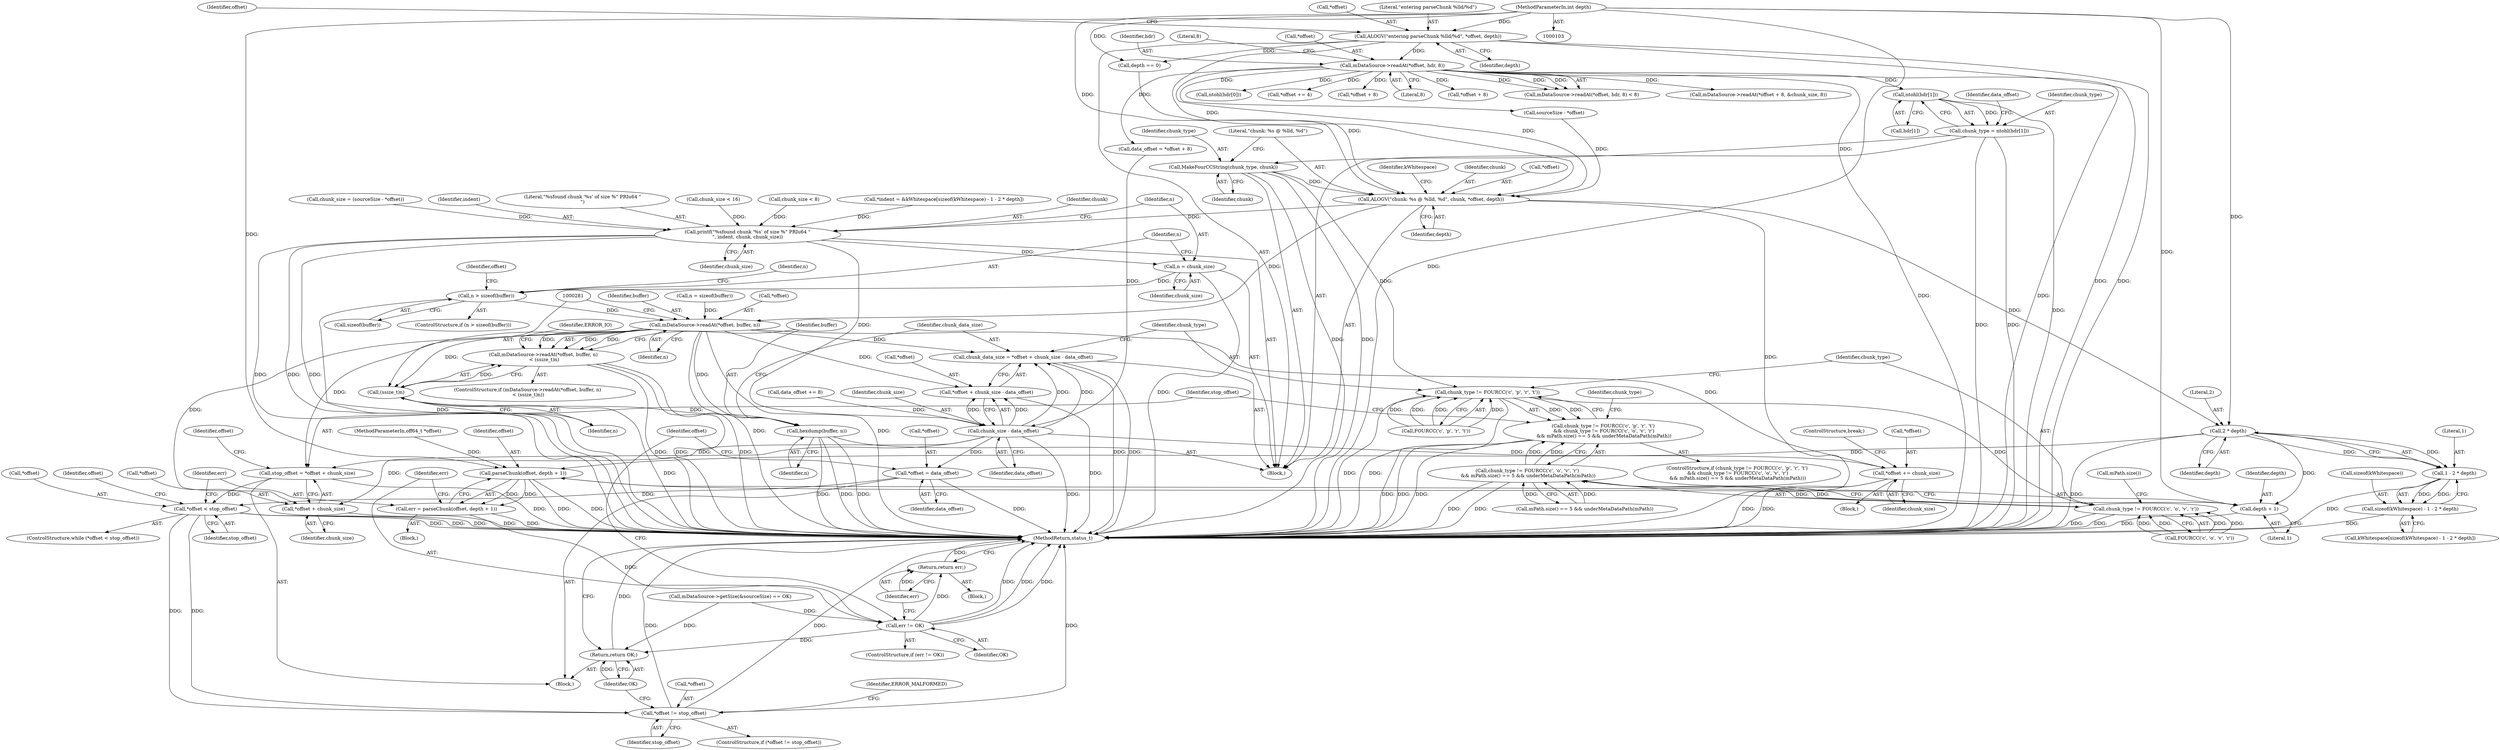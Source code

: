 digraph "0_Android_463a6f807e187828442949d1924e143cf07778c6@array" {
"1000134" [label="(Call,ntohl(hdr[1]))"];
"1000115" [label="(Call,mDataSource->readAt(*offset, hdr, 8))"];
"1000107" [label="(Call,ALOGV(\"entering parseChunk %lld/%d\", *offset, depth))"];
"1000105" [label="(MethodParameterIn,int depth)"];
"1000132" [label="(Call,chunk_type = ntohl(hdr[1]))"];
"1000226" [label="(Call,MakeFourCCString(chunk_type, chunk))"];
"1000229" [label="(Call,ALOGV(\"chunk: %s @ %lld, %d\", chunk, *offset, depth))"];
"1000250" [label="(Call,2 * depth)"];
"1000248" [label="(Call,1 - 2 * depth)"];
"1000245" [label="(Call,sizeof(kWhitespace) - 1 - 2 * depth)"];
"1000343" [label="(Call,parseChunk(offset, depth + 1))"];
"1000341" [label="(Call,err = parseChunk(offset, depth + 1))"];
"1000349" [label="(Call,err != OK)"];
"1000353" [label="(Return,return err;)"];
"1000363" [label="(Return,return OK;)"];
"1000345" [label="(Call,depth + 1)"];
"1000253" [label="(Call,printf(\"%sfound chunk '%s' of size %\" PRIu64 \"\n\", indent, chunk, chunk_size))"];
"1000260" [label="(Call,n = chunk_size)"];
"1000264" [label="(Call,n > sizeof(buffer))"];
"1000275" [label="(Call,mDataSource->readAt(*offset, buffer, n))"];
"1000274" [label="(Call,mDataSource->readAt(*offset, buffer, n)\n < (ssize_t)n)"];
"1000280" [label="(Call,(ssize_t)n)"];
"1000286" [label="(Call,hexdump(buffer, n))"];
"1000291" [label="(Call,chunk_data_size = *offset + chunk_size - data_offset)"];
"1000293" [label="(Call,*offset + chunk_size - data_offset)"];
"1000324" [label="(Call,stop_offset = *offset + chunk_size)"];
"1000335" [label="(Call,*offset < stop_offset)"];
"1000356" [label="(Call,*offset != stop_offset)"];
"1000326" [label="(Call,*offset + chunk_size)"];
"1002911" [label="(Call,*offset += chunk_size)"];
"1000296" [label="(Call,chunk_size - data_offset)"];
"1000330" [label="(Call,*offset = data_offset)"];
"1000301" [label="(Call,chunk_type != FOURCC('c', 'p', 'r', 't'))"];
"1000300" [label="(Call,chunk_type != FOURCC('c', 'p', 'r', 't')\n && chunk_type != FOURCC('c', 'o', 'v', 'r')\n && mPath.size() == 5 && underMetaDataPath(mPath))"];
"1000309" [label="(Call,chunk_type != FOURCC('c', 'o', 'v', 'r'))"];
"1000308" [label="(Call,chunk_type != FOURCC('c', 'o', 'v', 'r')\n && mPath.size() == 5 && underMetaDataPath(mPath))"];
"1000135" [label="(Call,hdr[1])"];
"1000219" [label="(Call,chunk_size < 8)"];
"1000263" [label="(ControlStructure,if (n > sizeof(buffer)))"];
"1000274" [label="(Call,mDataSource->readAt(*offset, buffer, n)\n < (ssize_t)n)"];
"1000249" [label="(Literal,1)"];
"1000116" [label="(Call,*offset)"];
"1000245" [label="(Call,sizeof(kWhitespace) - 1 - 2 * depth)"];
"1000191" [label="(Call,mDataSource->getSize(&sourceSize) == OK)"];
"1000357" [label="(Call,*offset)"];
"1000257" [label="(Identifier,chunk_size)"];
"1000250" [label="(Call,2 * depth)"];
"1000303" [label="(Call,FOURCC('c', 'p', 'r', 't'))"];
"1000280" [label="(Call,(ssize_t)n)"];
"1000199" [label="(Call,sourceSize - *offset)"];
"1000232" [label="(Call,*offset)"];
"1000266" [label="(Call,sizeof(buffer))"];
"1000297" [label="(Identifier,chunk_size)"];
"1000107" [label="(Call,ALOGV(\"entering parseChunk %lld/%d\", *offset, depth))"];
"1000229" [label="(Call,ALOGV(\"chunk: %s @ %lld, %d\", chunk, *offset, depth))"];
"1000291" [label="(Call,chunk_data_size = *offset + chunk_size - data_offset)"];
"1000292" [label="(Identifier,chunk_data_size)"];
"1000275" [label="(Call,mDataSource->readAt(*offset, buffer, n))"];
"1000254" [label="(Literal,\"%sfound chunk '%s' of size %\" PRIu64 \"\n\")"];
"1000345" [label="(Call,depth + 1)"];
"1000134" [label="(Call,ntohl(hdr[1]))"];
"1000282" [label="(Identifier,n)"];
"1000230" [label="(Literal,\"chunk: %s @ %lld, %d\")"];
"1000270" [label="(Identifier,n)"];
"1000366" [label="(Identifier,chunk_type)"];
"1000278" [label="(Identifier,buffer)"];
"1000172" [label="(Call,chunk_size < 16)"];
"1000344" [label="(Identifier,offset)"];
"1000349" [label="(Call,err != OK)"];
"1000327" [label="(Call,*offset)"];
"1002914" [label="(Identifier,chunk_size)"];
"1000356" [label="(Call,*offset != stop_offset)"];
"1002918" [label="(MethodReturn,status_t)"];
"1000228" [label="(Identifier,chunk)"];
"1000118" [label="(Identifier,hdr)"];
"1000293" [label="(Call,*offset + chunk_size - data_offset)"];
"1000185" [label="(Call,depth == 0)"];
"1000300" [label="(Call,chunk_type != FOURCC('c', 'p', 'r', 't')\n && chunk_type != FOURCC('c', 'o', 'v', 'r')\n && mPath.size() == 5 && underMetaDataPath(mPath))"];
"1000104" [label="(MethodParameterIn,off64_t *offset)"];
"1000288" [label="(Identifier,n)"];
"1000261" [label="(Identifier,n)"];
"1000243" [label="(Call,kWhitespace[sizeof(kWhitespace) - 1 - 2 * depth])"];
"1000127" [label="(Call,ntohl(hdr[0]))"];
"1000132" [label="(Call,chunk_type = ntohl(hdr[1]))"];
"1000294" [label="(Call,*offset)"];
"1000277" [label="(Identifier,offset)"];
"1000286" [label="(Call,hexdump(buffer, n))"];
"1000211" [label="(Call,*offset += 4)"];
"1000339" [label="(Block,)"];
"1002915" [label="(ControlStructure,break;)"];
"1000140" [label="(Identifier,data_offset)"];
"1000309" [label="(Call,chunk_type != FOURCC('c', 'o', 'v', 'r'))"];
"1000299" [label="(ControlStructure,if (chunk_type != FOURCC('c', 'p', 'r', 't')\n && chunk_type != FOURCC('c', 'o', 'v', 'r')\n && mPath.size() == 5 && underMetaDataPath(mPath)))"];
"1000364" [label="(Identifier,OK)"];
"1000329" [label="(Identifier,chunk_size)"];
"1000318" [label="(Call,mPath.size())"];
"1000363" [label="(Return,return OK;)"];
"1000350" [label="(Identifier,err)"];
"1000260" [label="(Call,n = chunk_size)"];
"1000359" [label="(Identifier,stop_offset)"];
"1000141" [label="(Call,*offset + 8)"];
"1000346" [label="(Identifier,depth)"];
"1000343" [label="(Call,parseChunk(offset, depth + 1))"];
"1000287" [label="(Identifier,buffer)"];
"1000139" [label="(Call,data_offset = *offset + 8)"];
"1000332" [label="(Identifier,offset)"];
"1000237" [label="(Identifier,kWhitespace)"];
"1000298" [label="(Identifier,data_offset)"];
"1000333" [label="(Identifier,data_offset)"];
"1000342" [label="(Identifier,err)"];
"1000231" [label="(Identifier,chunk)"];
"1000117" [label="(Identifier,offset)"];
"1000251" [label="(Literal,2)"];
"1000240" [label="(Call,*indent = &kWhitespace[sizeof(kWhitespace) - 1 - 2 * depth])"];
"1000119" [label="(Literal,8)"];
"1000354" [label="(Identifier,err)"];
"1000324" [label="(Call,stop_offset = *offset + chunk_size)"];
"1000352" [label="(Block,)"];
"1000302" [label="(Identifier,chunk_type)"];
"1000111" [label="(Identifier,depth)"];
"1000311" [label="(Call,FOURCC('c', 'o', 'v', 'r'))"];
"1000115" [label="(Call,mDataSource->readAt(*offset, hdr, 8))"];
"1000279" [label="(Identifier,n)"];
"1000109" [label="(Call,*offset)"];
"1000256" [label="(Identifier,chunk)"];
"1000296" [label="(Call,chunk_size - data_offset)"];
"1000168" [label="(Call,data_offset += 8)"];
"1000358" [label="(Identifier,offset)"];
"1000264" [label="(Call,n > sizeof(buffer))"];
"1000338" [label="(Identifier,stop_offset)"];
"1000330" [label="(Call,*offset = data_offset)"];
"1000348" [label="(ControlStructure,if (err != OK))"];
"1000322" [label="(Block,)"];
"1000310" [label="(Identifier,chunk_type)"];
"1000153" [label="(Call,*offset + 8)"];
"1000325" [label="(Identifier,stop_offset)"];
"1000253" [label="(Call,printf(\"%sfound chunk '%s' of size %\" PRIu64 \"\n\", indent, chunk, chunk_size))"];
"1000120" [label="(Literal,8)"];
"1000351" [label="(Identifier,OK)"];
"1000234" [label="(Identifier,depth)"];
"1000248" [label="(Call,1 - 2 * depth)"];
"1000246" [label="(Call,sizeof(kWhitespace))"];
"1000197" [label="(Call,chunk_size = (sourceSize - *offset))"];
"1000269" [label="(Call,n = sizeof(buffer))"];
"1000273" [label="(ControlStructure,if (mDataSource->readAt(*offset, buffer, n)\n < (ssize_t)n))"];
"1000326" [label="(Call,*offset + chunk_size)"];
"1000331" [label="(Call,*offset)"];
"1000265" [label="(Identifier,n)"];
"1002911" [label="(Call,*offset += chunk_size)"];
"1000108" [label="(Literal,\"entering parseChunk %lld/%d\")"];
"1000334" [label="(ControlStructure,while (*offset < stop_offset))"];
"1000262" [label="(Identifier,chunk_size)"];
"1000133" [label="(Identifier,chunk_type)"];
"1002912" [label="(Call,*offset)"];
"1000341" [label="(Call,err = parseChunk(offset, depth + 1))"];
"1000301" [label="(Call,chunk_type != FOURCC('c', 'p', 'r', 't'))"];
"1000114" [label="(Call,mDataSource->readAt(*offset, hdr, 8) < 8)"];
"1000227" [label="(Identifier,chunk_type)"];
"1000337" [label="(Identifier,offset)"];
"1000347" [label="(Literal,1)"];
"1000335" [label="(Call,*offset < stop_offset)"];
"1000355" [label="(ControlStructure,if (*offset != stop_offset))"];
"1002910" [label="(Block,)"];
"1000308" [label="(Call,chunk_type != FOURCC('c', 'o', 'v', 'r')\n && mPath.size() == 5 && underMetaDataPath(mPath))"];
"1000105" [label="(MethodParameterIn,int depth)"];
"1000285" [label="(Identifier,ERROR_IO)"];
"1000316" [label="(Call,mPath.size() == 5 && underMetaDataPath(mPath))"];
"1000152" [label="(Call,mDataSource->readAt(*offset + 8, &chunk_size, 8))"];
"1000252" [label="(Identifier,depth)"];
"1000353" [label="(Return,return err;)"];
"1000336" [label="(Call,*offset)"];
"1000106" [label="(Block,)"];
"1000276" [label="(Call,*offset)"];
"1000226" [label="(Call,MakeFourCCString(chunk_type, chunk))"];
"1000362" [label="(Identifier,ERROR_MALFORMED)"];
"1000255" [label="(Identifier,indent)"];
"1000134" -> "1000132"  [label="AST: "];
"1000134" -> "1000135"  [label="CFG: "];
"1000135" -> "1000134"  [label="AST: "];
"1000132" -> "1000134"  [label="CFG: "];
"1000134" -> "1002918"  [label="DDG: "];
"1000134" -> "1000132"  [label="DDG: "];
"1000115" -> "1000134"  [label="DDG: "];
"1000115" -> "1000114"  [label="AST: "];
"1000115" -> "1000119"  [label="CFG: "];
"1000116" -> "1000115"  [label="AST: "];
"1000118" -> "1000115"  [label="AST: "];
"1000119" -> "1000115"  [label="AST: "];
"1000120" -> "1000115"  [label="CFG: "];
"1000115" -> "1002918"  [label="DDG: "];
"1000115" -> "1002918"  [label="DDG: "];
"1000115" -> "1000114"  [label="DDG: "];
"1000115" -> "1000114"  [label="DDG: "];
"1000115" -> "1000114"  [label="DDG: "];
"1000107" -> "1000115"  [label="DDG: "];
"1000115" -> "1000127"  [label="DDG: "];
"1000115" -> "1000139"  [label="DDG: "];
"1000115" -> "1000141"  [label="DDG: "];
"1000115" -> "1000152"  [label="DDG: "];
"1000115" -> "1000153"  [label="DDG: "];
"1000115" -> "1000199"  [label="DDG: "];
"1000115" -> "1000211"  [label="DDG: "];
"1000115" -> "1000229"  [label="DDG: "];
"1000107" -> "1000106"  [label="AST: "];
"1000107" -> "1000111"  [label="CFG: "];
"1000108" -> "1000107"  [label="AST: "];
"1000109" -> "1000107"  [label="AST: "];
"1000111" -> "1000107"  [label="AST: "];
"1000117" -> "1000107"  [label="CFG: "];
"1000107" -> "1002918"  [label="DDG: "];
"1000107" -> "1002918"  [label="DDG: "];
"1000105" -> "1000107"  [label="DDG: "];
"1000107" -> "1000185"  [label="DDG: "];
"1000107" -> "1000229"  [label="DDG: "];
"1000105" -> "1000103"  [label="AST: "];
"1000105" -> "1002918"  [label="DDG: "];
"1000105" -> "1000185"  [label="DDG: "];
"1000105" -> "1000229"  [label="DDG: "];
"1000105" -> "1000250"  [label="DDG: "];
"1000105" -> "1000343"  [label="DDG: "];
"1000105" -> "1000345"  [label="DDG: "];
"1000132" -> "1000106"  [label="AST: "];
"1000133" -> "1000132"  [label="AST: "];
"1000140" -> "1000132"  [label="CFG: "];
"1000132" -> "1002918"  [label="DDG: "];
"1000132" -> "1002918"  [label="DDG: "];
"1000132" -> "1000226"  [label="DDG: "];
"1000226" -> "1000106"  [label="AST: "];
"1000226" -> "1000228"  [label="CFG: "];
"1000227" -> "1000226"  [label="AST: "];
"1000228" -> "1000226"  [label="AST: "];
"1000230" -> "1000226"  [label="CFG: "];
"1000226" -> "1002918"  [label="DDG: "];
"1000226" -> "1002918"  [label="DDG: "];
"1000226" -> "1000229"  [label="DDG: "];
"1000226" -> "1000301"  [label="DDG: "];
"1000229" -> "1000106"  [label="AST: "];
"1000229" -> "1000234"  [label="CFG: "];
"1000230" -> "1000229"  [label="AST: "];
"1000231" -> "1000229"  [label="AST: "];
"1000232" -> "1000229"  [label="AST: "];
"1000234" -> "1000229"  [label="AST: "];
"1000237" -> "1000229"  [label="CFG: "];
"1000229" -> "1002918"  [label="DDG: "];
"1000199" -> "1000229"  [label="DDG: "];
"1000185" -> "1000229"  [label="DDG: "];
"1000229" -> "1000250"  [label="DDG: "];
"1000229" -> "1000253"  [label="DDG: "];
"1000229" -> "1000275"  [label="DDG: "];
"1000250" -> "1000248"  [label="AST: "];
"1000250" -> "1000252"  [label="CFG: "];
"1000251" -> "1000250"  [label="AST: "];
"1000252" -> "1000250"  [label="AST: "];
"1000248" -> "1000250"  [label="CFG: "];
"1000250" -> "1002918"  [label="DDG: "];
"1000250" -> "1000248"  [label="DDG: "];
"1000250" -> "1000248"  [label="DDG: "];
"1000250" -> "1000343"  [label="DDG: "];
"1000250" -> "1000345"  [label="DDG: "];
"1000248" -> "1000245"  [label="AST: "];
"1000249" -> "1000248"  [label="AST: "];
"1000245" -> "1000248"  [label="CFG: "];
"1000248" -> "1002918"  [label="DDG: "];
"1000248" -> "1000245"  [label="DDG: "];
"1000248" -> "1000245"  [label="DDG: "];
"1000245" -> "1000243"  [label="AST: "];
"1000246" -> "1000245"  [label="AST: "];
"1000243" -> "1000245"  [label="CFG: "];
"1000245" -> "1002918"  [label="DDG: "];
"1000343" -> "1000341"  [label="AST: "];
"1000343" -> "1000345"  [label="CFG: "];
"1000344" -> "1000343"  [label="AST: "];
"1000345" -> "1000343"  [label="AST: "];
"1000341" -> "1000343"  [label="CFG: "];
"1000343" -> "1002918"  [label="DDG: "];
"1000343" -> "1002918"  [label="DDG: "];
"1000343" -> "1000341"  [label="DDG: "];
"1000343" -> "1000341"  [label="DDG: "];
"1000104" -> "1000343"  [label="DDG: "];
"1000341" -> "1000339"  [label="AST: "];
"1000342" -> "1000341"  [label="AST: "];
"1000350" -> "1000341"  [label="CFG: "];
"1000341" -> "1002918"  [label="DDG: "];
"1000341" -> "1000349"  [label="DDG: "];
"1000349" -> "1000348"  [label="AST: "];
"1000349" -> "1000351"  [label="CFG: "];
"1000350" -> "1000349"  [label="AST: "];
"1000351" -> "1000349"  [label="AST: "];
"1000337" -> "1000349"  [label="CFG: "];
"1000354" -> "1000349"  [label="CFG: "];
"1000349" -> "1002918"  [label="DDG: "];
"1000349" -> "1002918"  [label="DDG: "];
"1000349" -> "1002918"  [label="DDG: "];
"1000191" -> "1000349"  [label="DDG: "];
"1000349" -> "1000353"  [label="DDG: "];
"1000349" -> "1000363"  [label="DDG: "];
"1000353" -> "1000352"  [label="AST: "];
"1000353" -> "1000354"  [label="CFG: "];
"1000354" -> "1000353"  [label="AST: "];
"1002918" -> "1000353"  [label="CFG: "];
"1000353" -> "1002918"  [label="DDG: "];
"1000354" -> "1000353"  [label="DDG: "];
"1000363" -> "1000322"  [label="AST: "];
"1000363" -> "1000364"  [label="CFG: "];
"1000364" -> "1000363"  [label="AST: "];
"1002918" -> "1000363"  [label="CFG: "];
"1000363" -> "1002918"  [label="DDG: "];
"1000364" -> "1000363"  [label="DDG: "];
"1000191" -> "1000363"  [label="DDG: "];
"1000345" -> "1000347"  [label="CFG: "];
"1000346" -> "1000345"  [label="AST: "];
"1000347" -> "1000345"  [label="AST: "];
"1000345" -> "1002918"  [label="DDG: "];
"1000253" -> "1000106"  [label="AST: "];
"1000253" -> "1000257"  [label="CFG: "];
"1000254" -> "1000253"  [label="AST: "];
"1000255" -> "1000253"  [label="AST: "];
"1000256" -> "1000253"  [label="AST: "];
"1000257" -> "1000253"  [label="AST: "];
"1000261" -> "1000253"  [label="CFG: "];
"1000253" -> "1002918"  [label="DDG: "];
"1000253" -> "1002918"  [label="DDG: "];
"1000253" -> "1002918"  [label="DDG: "];
"1000240" -> "1000253"  [label="DDG: "];
"1000172" -> "1000253"  [label="DDG: "];
"1000219" -> "1000253"  [label="DDG: "];
"1000197" -> "1000253"  [label="DDG: "];
"1000253" -> "1000260"  [label="DDG: "];
"1000253" -> "1000296"  [label="DDG: "];
"1000260" -> "1000106"  [label="AST: "];
"1000260" -> "1000262"  [label="CFG: "];
"1000261" -> "1000260"  [label="AST: "];
"1000262" -> "1000260"  [label="AST: "];
"1000265" -> "1000260"  [label="CFG: "];
"1000260" -> "1002918"  [label="DDG: "];
"1000260" -> "1000264"  [label="DDG: "];
"1000264" -> "1000263"  [label="AST: "];
"1000264" -> "1000266"  [label="CFG: "];
"1000265" -> "1000264"  [label="AST: "];
"1000266" -> "1000264"  [label="AST: "];
"1000270" -> "1000264"  [label="CFG: "];
"1000277" -> "1000264"  [label="CFG: "];
"1000264" -> "1002918"  [label="DDG: "];
"1000264" -> "1000275"  [label="DDG: "];
"1000275" -> "1000274"  [label="AST: "];
"1000275" -> "1000279"  [label="CFG: "];
"1000276" -> "1000275"  [label="AST: "];
"1000278" -> "1000275"  [label="AST: "];
"1000279" -> "1000275"  [label="AST: "];
"1000281" -> "1000275"  [label="CFG: "];
"1000275" -> "1002918"  [label="DDG: "];
"1000275" -> "1002918"  [label="DDG: "];
"1000275" -> "1000274"  [label="DDG: "];
"1000275" -> "1000274"  [label="DDG: "];
"1000275" -> "1000274"  [label="DDG: "];
"1000269" -> "1000275"  [label="DDG: "];
"1000275" -> "1000280"  [label="DDG: "];
"1000275" -> "1000286"  [label="DDG: "];
"1000275" -> "1000291"  [label="DDG: "];
"1000275" -> "1000293"  [label="DDG: "];
"1000275" -> "1000324"  [label="DDG: "];
"1000275" -> "1000326"  [label="DDG: "];
"1000275" -> "1002911"  [label="DDG: "];
"1000274" -> "1000273"  [label="AST: "];
"1000274" -> "1000280"  [label="CFG: "];
"1000280" -> "1000274"  [label="AST: "];
"1000285" -> "1000274"  [label="CFG: "];
"1000287" -> "1000274"  [label="CFG: "];
"1000274" -> "1002918"  [label="DDG: "];
"1000274" -> "1002918"  [label="DDG: "];
"1000274" -> "1002918"  [label="DDG: "];
"1000280" -> "1000274"  [label="DDG: "];
"1000280" -> "1000282"  [label="CFG: "];
"1000281" -> "1000280"  [label="AST: "];
"1000282" -> "1000280"  [label="AST: "];
"1000280" -> "1002918"  [label="DDG: "];
"1000280" -> "1000286"  [label="DDG: "];
"1000286" -> "1000106"  [label="AST: "];
"1000286" -> "1000288"  [label="CFG: "];
"1000287" -> "1000286"  [label="AST: "];
"1000288" -> "1000286"  [label="AST: "];
"1000292" -> "1000286"  [label="CFG: "];
"1000286" -> "1002918"  [label="DDG: "];
"1000286" -> "1002918"  [label="DDG: "];
"1000286" -> "1002918"  [label="DDG: "];
"1000291" -> "1000106"  [label="AST: "];
"1000291" -> "1000293"  [label="CFG: "];
"1000292" -> "1000291"  [label="AST: "];
"1000293" -> "1000291"  [label="AST: "];
"1000302" -> "1000291"  [label="CFG: "];
"1000291" -> "1002918"  [label="DDG: "];
"1000291" -> "1002918"  [label="DDG: "];
"1000296" -> "1000291"  [label="DDG: "];
"1000296" -> "1000291"  [label="DDG: "];
"1000293" -> "1000296"  [label="CFG: "];
"1000294" -> "1000293"  [label="AST: "];
"1000296" -> "1000293"  [label="AST: "];
"1000293" -> "1002918"  [label="DDG: "];
"1000296" -> "1000293"  [label="DDG: "];
"1000296" -> "1000293"  [label="DDG: "];
"1000324" -> "1000322"  [label="AST: "];
"1000324" -> "1000326"  [label="CFG: "];
"1000325" -> "1000324"  [label="AST: "];
"1000326" -> "1000324"  [label="AST: "];
"1000332" -> "1000324"  [label="CFG: "];
"1000324" -> "1002918"  [label="DDG: "];
"1000296" -> "1000324"  [label="DDG: "];
"1000324" -> "1000335"  [label="DDG: "];
"1000335" -> "1000334"  [label="AST: "];
"1000335" -> "1000338"  [label="CFG: "];
"1000336" -> "1000335"  [label="AST: "];
"1000338" -> "1000335"  [label="AST: "];
"1000342" -> "1000335"  [label="CFG: "];
"1000358" -> "1000335"  [label="CFG: "];
"1000335" -> "1002918"  [label="DDG: "];
"1000335" -> "1002918"  [label="DDG: "];
"1000335" -> "1002918"  [label="DDG: "];
"1000330" -> "1000335"  [label="DDG: "];
"1000335" -> "1000356"  [label="DDG: "];
"1000335" -> "1000356"  [label="DDG: "];
"1000356" -> "1000355"  [label="AST: "];
"1000356" -> "1000359"  [label="CFG: "];
"1000357" -> "1000356"  [label="AST: "];
"1000359" -> "1000356"  [label="AST: "];
"1000362" -> "1000356"  [label="CFG: "];
"1000364" -> "1000356"  [label="CFG: "];
"1000356" -> "1002918"  [label="DDG: "];
"1000356" -> "1002918"  [label="DDG: "];
"1000356" -> "1002918"  [label="DDG: "];
"1000326" -> "1000329"  [label="CFG: "];
"1000327" -> "1000326"  [label="AST: "];
"1000329" -> "1000326"  [label="AST: "];
"1000326" -> "1002918"  [label="DDG: "];
"1000296" -> "1000326"  [label="DDG: "];
"1002911" -> "1002910"  [label="AST: "];
"1002911" -> "1002914"  [label="CFG: "];
"1002912" -> "1002911"  [label="AST: "];
"1002914" -> "1002911"  [label="AST: "];
"1002915" -> "1002911"  [label="CFG: "];
"1002911" -> "1002918"  [label="DDG: "];
"1002911" -> "1002918"  [label="DDG: "];
"1000296" -> "1002911"  [label="DDG: "];
"1000296" -> "1000298"  [label="CFG: "];
"1000297" -> "1000296"  [label="AST: "];
"1000298" -> "1000296"  [label="AST: "];
"1000296" -> "1002918"  [label="DDG: "];
"1000168" -> "1000296"  [label="DDG: "];
"1000139" -> "1000296"  [label="DDG: "];
"1000296" -> "1000330"  [label="DDG: "];
"1000330" -> "1000322"  [label="AST: "];
"1000330" -> "1000333"  [label="CFG: "];
"1000331" -> "1000330"  [label="AST: "];
"1000333" -> "1000330"  [label="AST: "];
"1000337" -> "1000330"  [label="CFG: "];
"1000330" -> "1002918"  [label="DDG: "];
"1000301" -> "1000300"  [label="AST: "];
"1000301" -> "1000303"  [label="CFG: "];
"1000302" -> "1000301"  [label="AST: "];
"1000303" -> "1000301"  [label="AST: "];
"1000310" -> "1000301"  [label="CFG: "];
"1000300" -> "1000301"  [label="CFG: "];
"1000301" -> "1002918"  [label="DDG: "];
"1000301" -> "1002918"  [label="DDG: "];
"1000301" -> "1000300"  [label="DDG: "];
"1000301" -> "1000300"  [label="DDG: "];
"1000303" -> "1000301"  [label="DDG: "];
"1000303" -> "1000301"  [label="DDG: "];
"1000303" -> "1000301"  [label="DDG: "];
"1000303" -> "1000301"  [label="DDG: "];
"1000301" -> "1000309"  [label="DDG: "];
"1000300" -> "1000299"  [label="AST: "];
"1000300" -> "1000308"  [label="CFG: "];
"1000308" -> "1000300"  [label="AST: "];
"1000325" -> "1000300"  [label="CFG: "];
"1000366" -> "1000300"  [label="CFG: "];
"1000300" -> "1002918"  [label="DDG: "];
"1000300" -> "1002918"  [label="DDG: "];
"1000300" -> "1002918"  [label="DDG: "];
"1000308" -> "1000300"  [label="DDG: "];
"1000308" -> "1000300"  [label="DDG: "];
"1000309" -> "1000308"  [label="AST: "];
"1000309" -> "1000311"  [label="CFG: "];
"1000310" -> "1000309"  [label="AST: "];
"1000311" -> "1000309"  [label="AST: "];
"1000318" -> "1000309"  [label="CFG: "];
"1000308" -> "1000309"  [label="CFG: "];
"1000309" -> "1002918"  [label="DDG: "];
"1000309" -> "1002918"  [label="DDG: "];
"1000309" -> "1000308"  [label="DDG: "];
"1000309" -> "1000308"  [label="DDG: "];
"1000311" -> "1000309"  [label="DDG: "];
"1000311" -> "1000309"  [label="DDG: "];
"1000311" -> "1000309"  [label="DDG: "];
"1000311" -> "1000309"  [label="DDG: "];
"1000308" -> "1000316"  [label="CFG: "];
"1000316" -> "1000308"  [label="AST: "];
"1000308" -> "1002918"  [label="DDG: "];
"1000308" -> "1002918"  [label="DDG: "];
"1000316" -> "1000308"  [label="DDG: "];
"1000316" -> "1000308"  [label="DDG: "];
}
